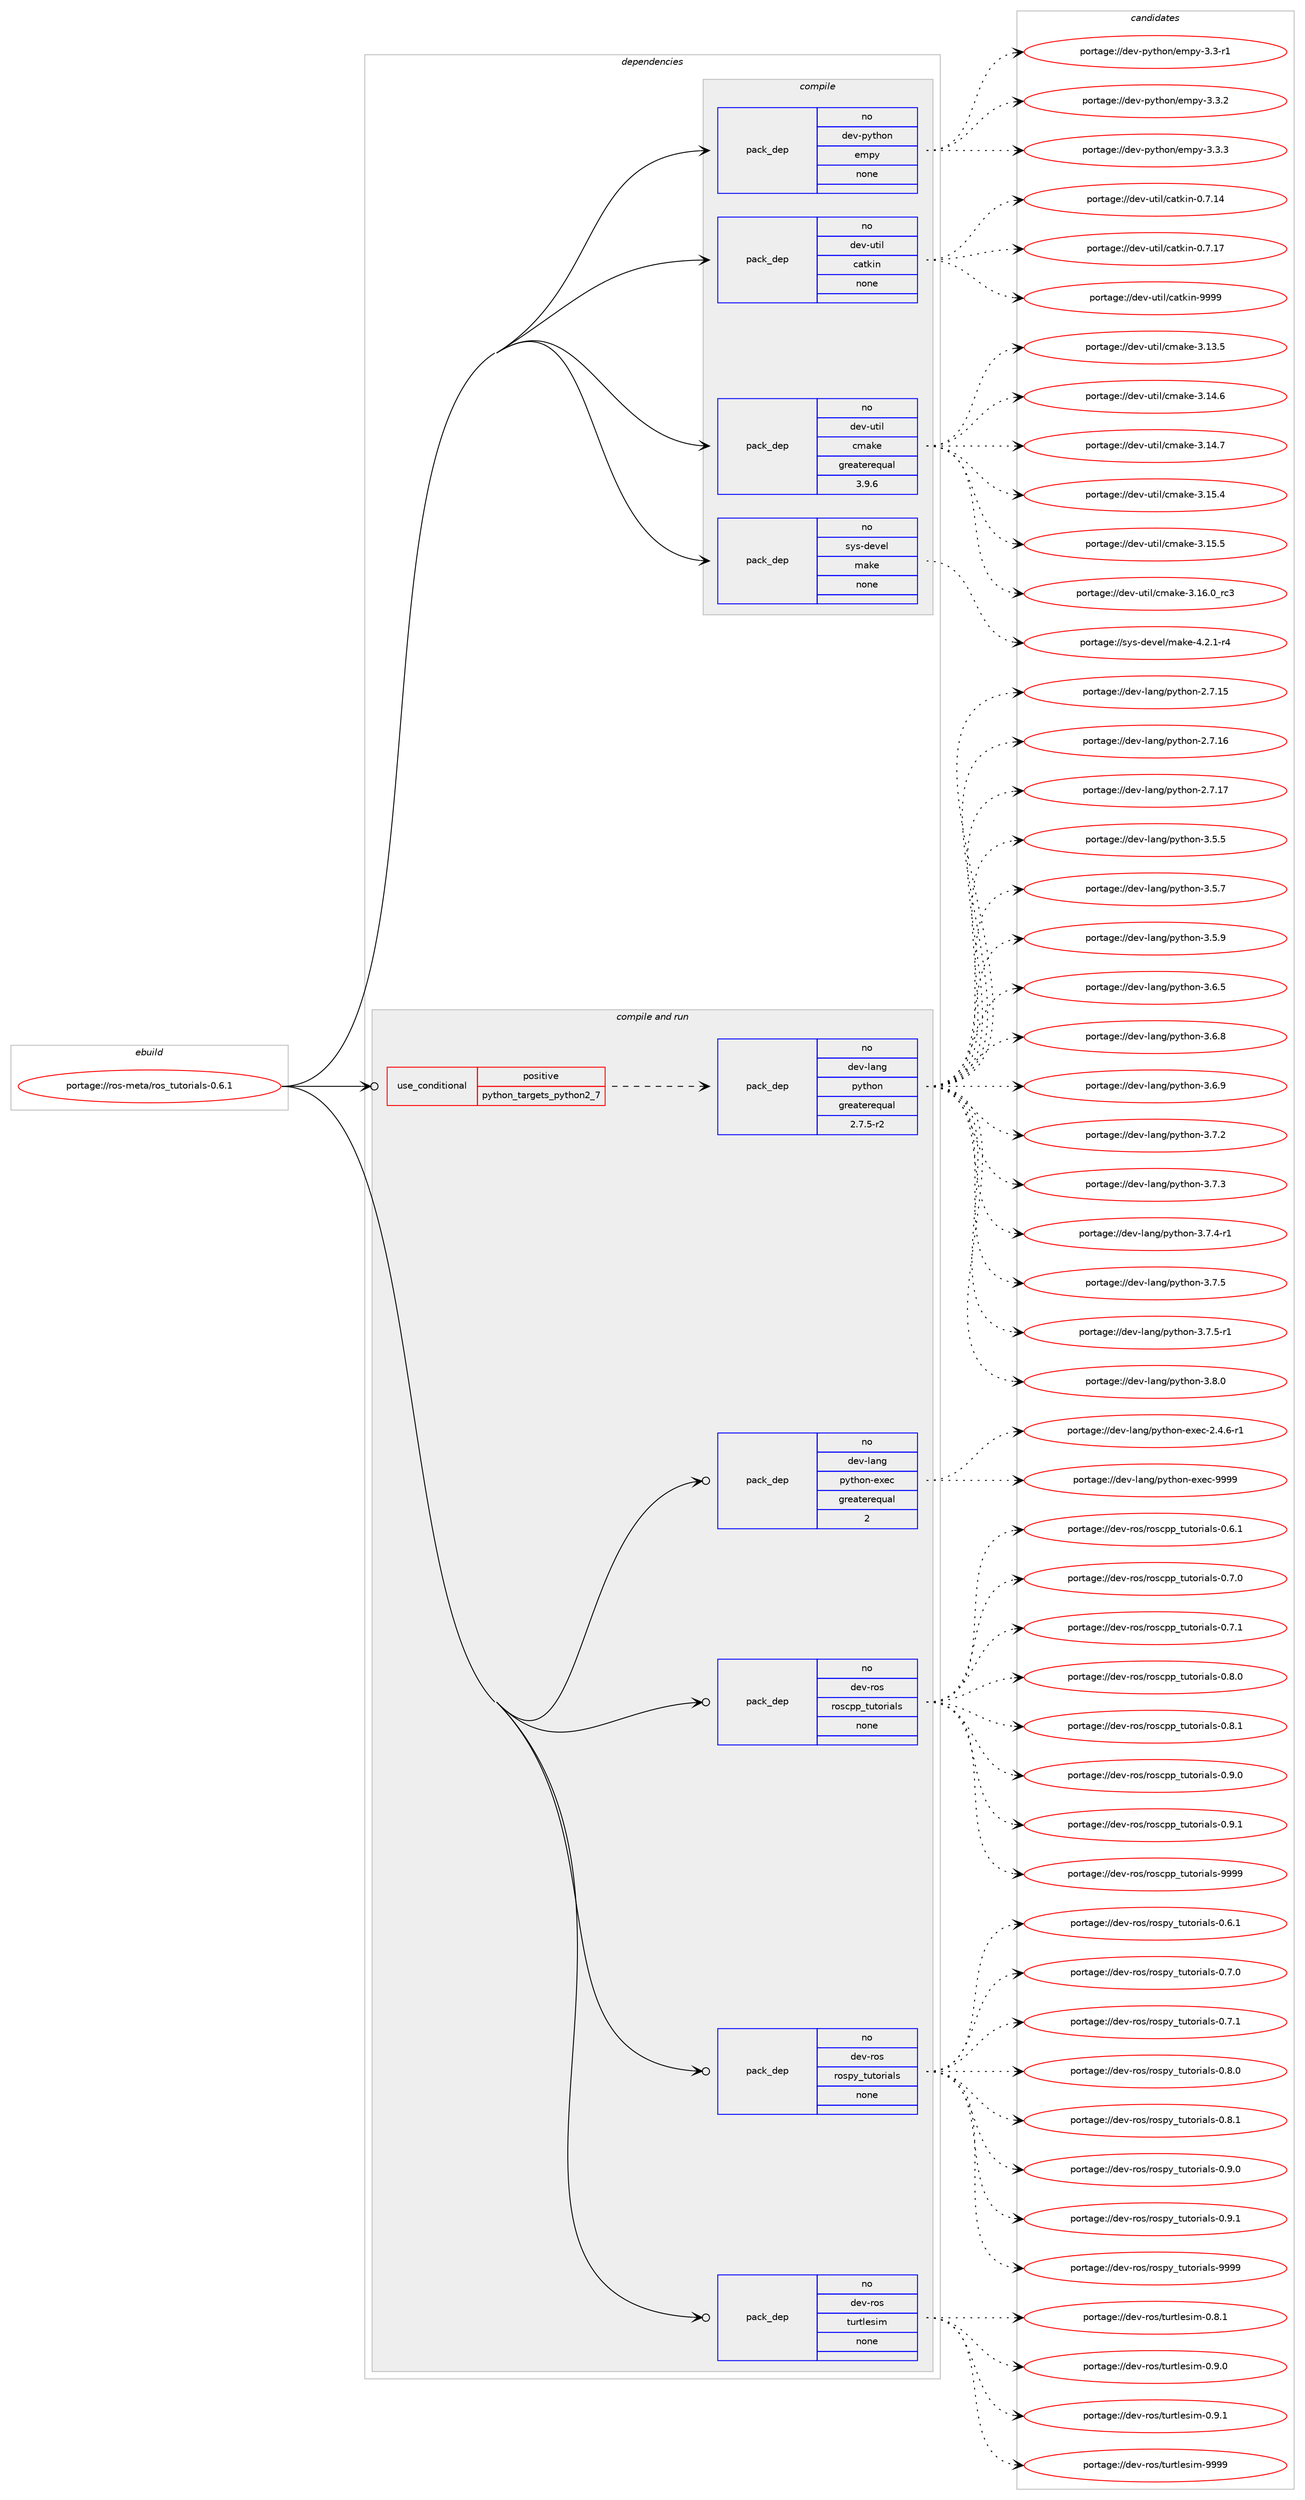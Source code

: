 digraph prolog {

# *************
# Graph options
# *************

newrank=true;
concentrate=true;
compound=true;
graph [rankdir=LR,fontname=Helvetica,fontsize=10,ranksep=1.5];#, ranksep=2.5, nodesep=0.2];
edge  [arrowhead=vee];
node  [fontname=Helvetica,fontsize=10];

# **********
# The ebuild
# **********

subgraph cluster_leftcol {
color=gray;
rank=same;
label=<<i>ebuild</i>>;
id [label="portage://ros-meta/ros_tutorials-0.6.1", color=red, width=4, href="../ros-meta/ros_tutorials-0.6.1.svg"];
}

# ****************
# The dependencies
# ****************

subgraph cluster_midcol {
color=gray;
label=<<i>dependencies</i>>;
subgraph cluster_compile {
fillcolor="#eeeeee";
style=filled;
label=<<i>compile</i>>;
subgraph pack279839 {
dependency381196 [label=<<TABLE BORDER="0" CELLBORDER="1" CELLSPACING="0" CELLPADDING="4" WIDTH="220"><TR><TD ROWSPAN="6" CELLPADDING="30">pack_dep</TD></TR><TR><TD WIDTH="110">no</TD></TR><TR><TD>dev-python</TD></TR><TR><TD>empy</TD></TR><TR><TD>none</TD></TR><TR><TD></TD></TR></TABLE>>, shape=none, color=blue];
}
id:e -> dependency381196:w [weight=20,style="solid",arrowhead="vee"];
subgraph pack279840 {
dependency381197 [label=<<TABLE BORDER="0" CELLBORDER="1" CELLSPACING="0" CELLPADDING="4" WIDTH="220"><TR><TD ROWSPAN="6" CELLPADDING="30">pack_dep</TD></TR><TR><TD WIDTH="110">no</TD></TR><TR><TD>dev-util</TD></TR><TR><TD>catkin</TD></TR><TR><TD>none</TD></TR><TR><TD></TD></TR></TABLE>>, shape=none, color=blue];
}
id:e -> dependency381197:w [weight=20,style="solid",arrowhead="vee"];
subgraph pack279841 {
dependency381198 [label=<<TABLE BORDER="0" CELLBORDER="1" CELLSPACING="0" CELLPADDING="4" WIDTH="220"><TR><TD ROWSPAN="6" CELLPADDING="30">pack_dep</TD></TR><TR><TD WIDTH="110">no</TD></TR><TR><TD>dev-util</TD></TR><TR><TD>cmake</TD></TR><TR><TD>greaterequal</TD></TR><TR><TD>3.9.6</TD></TR></TABLE>>, shape=none, color=blue];
}
id:e -> dependency381198:w [weight=20,style="solid",arrowhead="vee"];
subgraph pack279842 {
dependency381199 [label=<<TABLE BORDER="0" CELLBORDER="1" CELLSPACING="0" CELLPADDING="4" WIDTH="220"><TR><TD ROWSPAN="6" CELLPADDING="30">pack_dep</TD></TR><TR><TD WIDTH="110">no</TD></TR><TR><TD>sys-devel</TD></TR><TR><TD>make</TD></TR><TR><TD>none</TD></TR><TR><TD></TD></TR></TABLE>>, shape=none, color=blue];
}
id:e -> dependency381199:w [weight=20,style="solid",arrowhead="vee"];
}
subgraph cluster_compileandrun {
fillcolor="#eeeeee";
style=filled;
label=<<i>compile and run</i>>;
subgraph cond94939 {
dependency381200 [label=<<TABLE BORDER="0" CELLBORDER="1" CELLSPACING="0" CELLPADDING="4"><TR><TD ROWSPAN="3" CELLPADDING="10">use_conditional</TD></TR><TR><TD>positive</TD></TR><TR><TD>python_targets_python2_7</TD></TR></TABLE>>, shape=none, color=red];
subgraph pack279843 {
dependency381201 [label=<<TABLE BORDER="0" CELLBORDER="1" CELLSPACING="0" CELLPADDING="4" WIDTH="220"><TR><TD ROWSPAN="6" CELLPADDING="30">pack_dep</TD></TR><TR><TD WIDTH="110">no</TD></TR><TR><TD>dev-lang</TD></TR><TR><TD>python</TD></TR><TR><TD>greaterequal</TD></TR><TR><TD>2.7.5-r2</TD></TR></TABLE>>, shape=none, color=blue];
}
dependency381200:e -> dependency381201:w [weight=20,style="dashed",arrowhead="vee"];
}
id:e -> dependency381200:w [weight=20,style="solid",arrowhead="odotvee"];
subgraph pack279844 {
dependency381202 [label=<<TABLE BORDER="0" CELLBORDER="1" CELLSPACING="0" CELLPADDING="4" WIDTH="220"><TR><TD ROWSPAN="6" CELLPADDING="30">pack_dep</TD></TR><TR><TD WIDTH="110">no</TD></TR><TR><TD>dev-lang</TD></TR><TR><TD>python-exec</TD></TR><TR><TD>greaterequal</TD></TR><TR><TD>2</TD></TR></TABLE>>, shape=none, color=blue];
}
id:e -> dependency381202:w [weight=20,style="solid",arrowhead="odotvee"];
subgraph pack279845 {
dependency381203 [label=<<TABLE BORDER="0" CELLBORDER="1" CELLSPACING="0" CELLPADDING="4" WIDTH="220"><TR><TD ROWSPAN="6" CELLPADDING="30">pack_dep</TD></TR><TR><TD WIDTH="110">no</TD></TR><TR><TD>dev-ros</TD></TR><TR><TD>roscpp_tutorials</TD></TR><TR><TD>none</TD></TR><TR><TD></TD></TR></TABLE>>, shape=none, color=blue];
}
id:e -> dependency381203:w [weight=20,style="solid",arrowhead="odotvee"];
subgraph pack279846 {
dependency381204 [label=<<TABLE BORDER="0" CELLBORDER="1" CELLSPACING="0" CELLPADDING="4" WIDTH="220"><TR><TD ROWSPAN="6" CELLPADDING="30">pack_dep</TD></TR><TR><TD WIDTH="110">no</TD></TR><TR><TD>dev-ros</TD></TR><TR><TD>rospy_tutorials</TD></TR><TR><TD>none</TD></TR><TR><TD></TD></TR></TABLE>>, shape=none, color=blue];
}
id:e -> dependency381204:w [weight=20,style="solid",arrowhead="odotvee"];
subgraph pack279847 {
dependency381205 [label=<<TABLE BORDER="0" CELLBORDER="1" CELLSPACING="0" CELLPADDING="4" WIDTH="220"><TR><TD ROWSPAN="6" CELLPADDING="30">pack_dep</TD></TR><TR><TD WIDTH="110">no</TD></TR><TR><TD>dev-ros</TD></TR><TR><TD>turtlesim</TD></TR><TR><TD>none</TD></TR><TR><TD></TD></TR></TABLE>>, shape=none, color=blue];
}
id:e -> dependency381205:w [weight=20,style="solid",arrowhead="odotvee"];
}
subgraph cluster_run {
fillcolor="#eeeeee";
style=filled;
label=<<i>run</i>>;
}
}

# **************
# The candidates
# **************

subgraph cluster_choices {
rank=same;
color=gray;
label=<<i>candidates</i>>;

subgraph choice279839 {
color=black;
nodesep=1;
choiceportage1001011184511212111610411111047101109112121455146514511449 [label="portage://dev-python/empy-3.3-r1", color=red, width=4,href="../dev-python/empy-3.3-r1.svg"];
choiceportage1001011184511212111610411111047101109112121455146514650 [label="portage://dev-python/empy-3.3.2", color=red, width=4,href="../dev-python/empy-3.3.2.svg"];
choiceportage1001011184511212111610411111047101109112121455146514651 [label="portage://dev-python/empy-3.3.3", color=red, width=4,href="../dev-python/empy-3.3.3.svg"];
dependency381196:e -> choiceportage1001011184511212111610411111047101109112121455146514511449:w [style=dotted,weight="100"];
dependency381196:e -> choiceportage1001011184511212111610411111047101109112121455146514650:w [style=dotted,weight="100"];
dependency381196:e -> choiceportage1001011184511212111610411111047101109112121455146514651:w [style=dotted,weight="100"];
}
subgraph choice279840 {
color=black;
nodesep=1;
choiceportage1001011184511711610510847999711610710511045484655464952 [label="portage://dev-util/catkin-0.7.14", color=red, width=4,href="../dev-util/catkin-0.7.14.svg"];
choiceportage1001011184511711610510847999711610710511045484655464955 [label="portage://dev-util/catkin-0.7.17", color=red, width=4,href="../dev-util/catkin-0.7.17.svg"];
choiceportage100101118451171161051084799971161071051104557575757 [label="portage://dev-util/catkin-9999", color=red, width=4,href="../dev-util/catkin-9999.svg"];
dependency381197:e -> choiceportage1001011184511711610510847999711610710511045484655464952:w [style=dotted,weight="100"];
dependency381197:e -> choiceportage1001011184511711610510847999711610710511045484655464955:w [style=dotted,weight="100"];
dependency381197:e -> choiceportage100101118451171161051084799971161071051104557575757:w [style=dotted,weight="100"];
}
subgraph choice279841 {
color=black;
nodesep=1;
choiceportage1001011184511711610510847991099710710145514649514653 [label="portage://dev-util/cmake-3.13.5", color=red, width=4,href="../dev-util/cmake-3.13.5.svg"];
choiceportage1001011184511711610510847991099710710145514649524654 [label="portage://dev-util/cmake-3.14.6", color=red, width=4,href="../dev-util/cmake-3.14.6.svg"];
choiceportage1001011184511711610510847991099710710145514649524655 [label="portage://dev-util/cmake-3.14.7", color=red, width=4,href="../dev-util/cmake-3.14.7.svg"];
choiceportage1001011184511711610510847991099710710145514649534652 [label="portage://dev-util/cmake-3.15.4", color=red, width=4,href="../dev-util/cmake-3.15.4.svg"];
choiceportage1001011184511711610510847991099710710145514649534653 [label="portage://dev-util/cmake-3.15.5", color=red, width=4,href="../dev-util/cmake-3.15.5.svg"];
choiceportage1001011184511711610510847991099710710145514649544648951149951 [label="portage://dev-util/cmake-3.16.0_rc3", color=red, width=4,href="../dev-util/cmake-3.16.0_rc3.svg"];
dependency381198:e -> choiceportage1001011184511711610510847991099710710145514649514653:w [style=dotted,weight="100"];
dependency381198:e -> choiceportage1001011184511711610510847991099710710145514649524654:w [style=dotted,weight="100"];
dependency381198:e -> choiceportage1001011184511711610510847991099710710145514649524655:w [style=dotted,weight="100"];
dependency381198:e -> choiceportage1001011184511711610510847991099710710145514649534652:w [style=dotted,weight="100"];
dependency381198:e -> choiceportage1001011184511711610510847991099710710145514649534653:w [style=dotted,weight="100"];
dependency381198:e -> choiceportage1001011184511711610510847991099710710145514649544648951149951:w [style=dotted,weight="100"];
}
subgraph choice279842 {
color=black;
nodesep=1;
choiceportage1151211154510010111810110847109971071014552465046494511452 [label="portage://sys-devel/make-4.2.1-r4", color=red, width=4,href="../sys-devel/make-4.2.1-r4.svg"];
dependency381199:e -> choiceportage1151211154510010111810110847109971071014552465046494511452:w [style=dotted,weight="100"];
}
subgraph choice279843 {
color=black;
nodesep=1;
choiceportage10010111845108971101034711212111610411111045504655464953 [label="portage://dev-lang/python-2.7.15", color=red, width=4,href="../dev-lang/python-2.7.15.svg"];
choiceportage10010111845108971101034711212111610411111045504655464954 [label="portage://dev-lang/python-2.7.16", color=red, width=4,href="../dev-lang/python-2.7.16.svg"];
choiceportage10010111845108971101034711212111610411111045504655464955 [label="portage://dev-lang/python-2.7.17", color=red, width=4,href="../dev-lang/python-2.7.17.svg"];
choiceportage100101118451089711010347112121116104111110455146534653 [label="portage://dev-lang/python-3.5.5", color=red, width=4,href="../dev-lang/python-3.5.5.svg"];
choiceportage100101118451089711010347112121116104111110455146534655 [label="portage://dev-lang/python-3.5.7", color=red, width=4,href="../dev-lang/python-3.5.7.svg"];
choiceportage100101118451089711010347112121116104111110455146534657 [label="portage://dev-lang/python-3.5.9", color=red, width=4,href="../dev-lang/python-3.5.9.svg"];
choiceportage100101118451089711010347112121116104111110455146544653 [label="portage://dev-lang/python-3.6.5", color=red, width=4,href="../dev-lang/python-3.6.5.svg"];
choiceportage100101118451089711010347112121116104111110455146544656 [label="portage://dev-lang/python-3.6.8", color=red, width=4,href="../dev-lang/python-3.6.8.svg"];
choiceportage100101118451089711010347112121116104111110455146544657 [label="portage://dev-lang/python-3.6.9", color=red, width=4,href="../dev-lang/python-3.6.9.svg"];
choiceportage100101118451089711010347112121116104111110455146554650 [label="portage://dev-lang/python-3.7.2", color=red, width=4,href="../dev-lang/python-3.7.2.svg"];
choiceportage100101118451089711010347112121116104111110455146554651 [label="portage://dev-lang/python-3.7.3", color=red, width=4,href="../dev-lang/python-3.7.3.svg"];
choiceportage1001011184510897110103471121211161041111104551465546524511449 [label="portage://dev-lang/python-3.7.4-r1", color=red, width=4,href="../dev-lang/python-3.7.4-r1.svg"];
choiceportage100101118451089711010347112121116104111110455146554653 [label="portage://dev-lang/python-3.7.5", color=red, width=4,href="../dev-lang/python-3.7.5.svg"];
choiceportage1001011184510897110103471121211161041111104551465546534511449 [label="portage://dev-lang/python-3.7.5-r1", color=red, width=4,href="../dev-lang/python-3.7.5-r1.svg"];
choiceportage100101118451089711010347112121116104111110455146564648 [label="portage://dev-lang/python-3.8.0", color=red, width=4,href="../dev-lang/python-3.8.0.svg"];
dependency381201:e -> choiceportage10010111845108971101034711212111610411111045504655464953:w [style=dotted,weight="100"];
dependency381201:e -> choiceportage10010111845108971101034711212111610411111045504655464954:w [style=dotted,weight="100"];
dependency381201:e -> choiceportage10010111845108971101034711212111610411111045504655464955:w [style=dotted,weight="100"];
dependency381201:e -> choiceportage100101118451089711010347112121116104111110455146534653:w [style=dotted,weight="100"];
dependency381201:e -> choiceportage100101118451089711010347112121116104111110455146534655:w [style=dotted,weight="100"];
dependency381201:e -> choiceportage100101118451089711010347112121116104111110455146534657:w [style=dotted,weight="100"];
dependency381201:e -> choiceportage100101118451089711010347112121116104111110455146544653:w [style=dotted,weight="100"];
dependency381201:e -> choiceportage100101118451089711010347112121116104111110455146544656:w [style=dotted,weight="100"];
dependency381201:e -> choiceportage100101118451089711010347112121116104111110455146544657:w [style=dotted,weight="100"];
dependency381201:e -> choiceportage100101118451089711010347112121116104111110455146554650:w [style=dotted,weight="100"];
dependency381201:e -> choiceportage100101118451089711010347112121116104111110455146554651:w [style=dotted,weight="100"];
dependency381201:e -> choiceportage1001011184510897110103471121211161041111104551465546524511449:w [style=dotted,weight="100"];
dependency381201:e -> choiceportage100101118451089711010347112121116104111110455146554653:w [style=dotted,weight="100"];
dependency381201:e -> choiceportage1001011184510897110103471121211161041111104551465546534511449:w [style=dotted,weight="100"];
dependency381201:e -> choiceportage100101118451089711010347112121116104111110455146564648:w [style=dotted,weight="100"];
}
subgraph choice279844 {
color=black;
nodesep=1;
choiceportage10010111845108971101034711212111610411111045101120101994550465246544511449 [label="portage://dev-lang/python-exec-2.4.6-r1", color=red, width=4,href="../dev-lang/python-exec-2.4.6-r1.svg"];
choiceportage10010111845108971101034711212111610411111045101120101994557575757 [label="portage://dev-lang/python-exec-9999", color=red, width=4,href="../dev-lang/python-exec-9999.svg"];
dependency381202:e -> choiceportage10010111845108971101034711212111610411111045101120101994550465246544511449:w [style=dotted,weight="100"];
dependency381202:e -> choiceportage10010111845108971101034711212111610411111045101120101994557575757:w [style=dotted,weight="100"];
}
subgraph choice279845 {
color=black;
nodesep=1;
choiceportage1001011184511411111547114111115991121129511611711611111410597108115454846544649 [label="portage://dev-ros/roscpp_tutorials-0.6.1", color=red, width=4,href="../dev-ros/roscpp_tutorials-0.6.1.svg"];
choiceportage1001011184511411111547114111115991121129511611711611111410597108115454846554648 [label="portage://dev-ros/roscpp_tutorials-0.7.0", color=red, width=4,href="../dev-ros/roscpp_tutorials-0.7.0.svg"];
choiceportage1001011184511411111547114111115991121129511611711611111410597108115454846554649 [label="portage://dev-ros/roscpp_tutorials-0.7.1", color=red, width=4,href="../dev-ros/roscpp_tutorials-0.7.1.svg"];
choiceportage1001011184511411111547114111115991121129511611711611111410597108115454846564648 [label="portage://dev-ros/roscpp_tutorials-0.8.0", color=red, width=4,href="../dev-ros/roscpp_tutorials-0.8.0.svg"];
choiceportage1001011184511411111547114111115991121129511611711611111410597108115454846564649 [label="portage://dev-ros/roscpp_tutorials-0.8.1", color=red, width=4,href="../dev-ros/roscpp_tutorials-0.8.1.svg"];
choiceportage1001011184511411111547114111115991121129511611711611111410597108115454846574648 [label="portage://dev-ros/roscpp_tutorials-0.9.0", color=red, width=4,href="../dev-ros/roscpp_tutorials-0.9.0.svg"];
choiceportage1001011184511411111547114111115991121129511611711611111410597108115454846574649 [label="portage://dev-ros/roscpp_tutorials-0.9.1", color=red, width=4,href="../dev-ros/roscpp_tutorials-0.9.1.svg"];
choiceportage10010111845114111115471141111159911211295116117116111114105971081154557575757 [label="portage://dev-ros/roscpp_tutorials-9999", color=red, width=4,href="../dev-ros/roscpp_tutorials-9999.svg"];
dependency381203:e -> choiceportage1001011184511411111547114111115991121129511611711611111410597108115454846544649:w [style=dotted,weight="100"];
dependency381203:e -> choiceportage1001011184511411111547114111115991121129511611711611111410597108115454846554648:w [style=dotted,weight="100"];
dependency381203:e -> choiceportage1001011184511411111547114111115991121129511611711611111410597108115454846554649:w [style=dotted,weight="100"];
dependency381203:e -> choiceportage1001011184511411111547114111115991121129511611711611111410597108115454846564648:w [style=dotted,weight="100"];
dependency381203:e -> choiceportage1001011184511411111547114111115991121129511611711611111410597108115454846564649:w [style=dotted,weight="100"];
dependency381203:e -> choiceportage1001011184511411111547114111115991121129511611711611111410597108115454846574648:w [style=dotted,weight="100"];
dependency381203:e -> choiceportage1001011184511411111547114111115991121129511611711611111410597108115454846574649:w [style=dotted,weight="100"];
dependency381203:e -> choiceportage10010111845114111115471141111159911211295116117116111114105971081154557575757:w [style=dotted,weight="100"];
}
subgraph choice279846 {
color=black;
nodesep=1;
choiceportage10010111845114111115471141111151121219511611711611111410597108115454846544649 [label="portage://dev-ros/rospy_tutorials-0.6.1", color=red, width=4,href="../dev-ros/rospy_tutorials-0.6.1.svg"];
choiceportage10010111845114111115471141111151121219511611711611111410597108115454846554648 [label="portage://dev-ros/rospy_tutorials-0.7.0", color=red, width=4,href="../dev-ros/rospy_tutorials-0.7.0.svg"];
choiceportage10010111845114111115471141111151121219511611711611111410597108115454846554649 [label="portage://dev-ros/rospy_tutorials-0.7.1", color=red, width=4,href="../dev-ros/rospy_tutorials-0.7.1.svg"];
choiceportage10010111845114111115471141111151121219511611711611111410597108115454846564648 [label="portage://dev-ros/rospy_tutorials-0.8.0", color=red, width=4,href="../dev-ros/rospy_tutorials-0.8.0.svg"];
choiceportage10010111845114111115471141111151121219511611711611111410597108115454846564649 [label="portage://dev-ros/rospy_tutorials-0.8.1", color=red, width=4,href="../dev-ros/rospy_tutorials-0.8.1.svg"];
choiceportage10010111845114111115471141111151121219511611711611111410597108115454846574648 [label="portage://dev-ros/rospy_tutorials-0.9.0", color=red, width=4,href="../dev-ros/rospy_tutorials-0.9.0.svg"];
choiceportage10010111845114111115471141111151121219511611711611111410597108115454846574649 [label="portage://dev-ros/rospy_tutorials-0.9.1", color=red, width=4,href="../dev-ros/rospy_tutorials-0.9.1.svg"];
choiceportage100101118451141111154711411111511212195116117116111114105971081154557575757 [label="portage://dev-ros/rospy_tutorials-9999", color=red, width=4,href="../dev-ros/rospy_tutorials-9999.svg"];
dependency381204:e -> choiceportage10010111845114111115471141111151121219511611711611111410597108115454846544649:w [style=dotted,weight="100"];
dependency381204:e -> choiceportage10010111845114111115471141111151121219511611711611111410597108115454846554648:w [style=dotted,weight="100"];
dependency381204:e -> choiceportage10010111845114111115471141111151121219511611711611111410597108115454846554649:w [style=dotted,weight="100"];
dependency381204:e -> choiceportage10010111845114111115471141111151121219511611711611111410597108115454846564648:w [style=dotted,weight="100"];
dependency381204:e -> choiceportage10010111845114111115471141111151121219511611711611111410597108115454846564649:w [style=dotted,weight="100"];
dependency381204:e -> choiceportage10010111845114111115471141111151121219511611711611111410597108115454846574648:w [style=dotted,weight="100"];
dependency381204:e -> choiceportage10010111845114111115471141111151121219511611711611111410597108115454846574649:w [style=dotted,weight="100"];
dependency381204:e -> choiceportage100101118451141111154711411111511212195116117116111114105971081154557575757:w [style=dotted,weight="100"];
}
subgraph choice279847 {
color=black;
nodesep=1;
choiceportage1001011184511411111547116117114116108101115105109454846564649 [label="portage://dev-ros/turtlesim-0.8.1", color=red, width=4,href="../dev-ros/turtlesim-0.8.1.svg"];
choiceportage1001011184511411111547116117114116108101115105109454846574648 [label="portage://dev-ros/turtlesim-0.9.0", color=red, width=4,href="../dev-ros/turtlesim-0.9.0.svg"];
choiceportage1001011184511411111547116117114116108101115105109454846574649 [label="portage://dev-ros/turtlesim-0.9.1", color=red, width=4,href="../dev-ros/turtlesim-0.9.1.svg"];
choiceportage10010111845114111115471161171141161081011151051094557575757 [label="portage://dev-ros/turtlesim-9999", color=red, width=4,href="../dev-ros/turtlesim-9999.svg"];
dependency381205:e -> choiceportage1001011184511411111547116117114116108101115105109454846564649:w [style=dotted,weight="100"];
dependency381205:e -> choiceportage1001011184511411111547116117114116108101115105109454846574648:w [style=dotted,weight="100"];
dependency381205:e -> choiceportage1001011184511411111547116117114116108101115105109454846574649:w [style=dotted,weight="100"];
dependency381205:e -> choiceportage10010111845114111115471161171141161081011151051094557575757:w [style=dotted,weight="100"];
}
}

}

